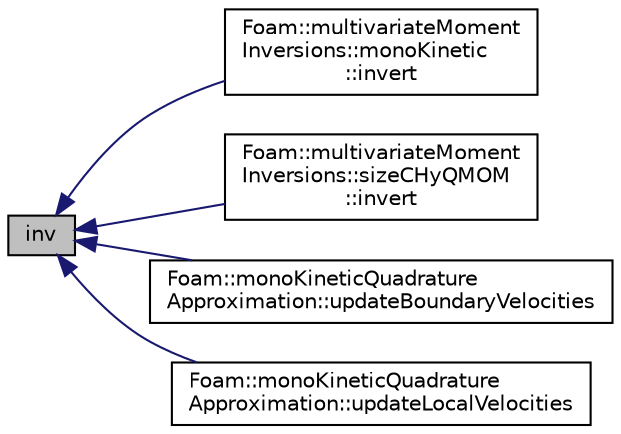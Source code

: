 digraph "inv"
{
  bgcolor="transparent";
  edge [fontname="Helvetica",fontsize="10",labelfontname="Helvetica",labelfontsize="10"];
  node [fontname="Helvetica",fontsize="10",shape=record];
  rankdir="LR";
  Node10 [label="inv",height=0.2,width=0.4,color="black", fillcolor="grey75", style="filled", fontcolor="black"];
  Node10 -> Node11 [dir="back",color="midnightblue",fontsize="10",style="solid",fontname="Helvetica"];
  Node11 [label="Foam::multivariateMoment\lInversions::monoKinetic\l::invert",height=0.2,width=0.4,color="black",URL="$a01980.html#ae6813b534d14729b1f14771df0910a87",tooltip="Invert moments to find weights and abscissae. "];
  Node10 -> Node12 [dir="back",color="midnightblue",fontsize="10",style="solid",fontname="Helvetica"];
  Node12 [label="Foam::multivariateMoment\lInversions::sizeCHyQMOM\l::invert",height=0.2,width=0.4,color="black",URL="$a01988.html#ae6813b534d14729b1f14771df0910a87",tooltip="Invert moments to find weights and abscissae. "];
  Node10 -> Node13 [dir="back",color="midnightblue",fontsize="10",style="solid",fontname="Helvetica"];
  Node13 [label="Foam::monoKineticQuadrature\lApproximation::updateBoundaryVelocities",height=0.2,width=0.4,color="black",URL="$a02232.html#aa539aa2c2d5c6521a45ef8a8c7aff7ee",tooltip="Update node velocities on fixed-value boundaries. "];
  Node10 -> Node14 [dir="back",color="midnightblue",fontsize="10",style="solid",fontname="Helvetica"];
  Node14 [label="Foam::monoKineticQuadrature\lApproximation::updateLocalVelocities",height=0.2,width=0.4,color="black",URL="$a02232.html#a1fcf449c047afc1c23441af7f0d10328",tooltip="Recalculate the velocity abscissae from the velocity moments. "];
}
